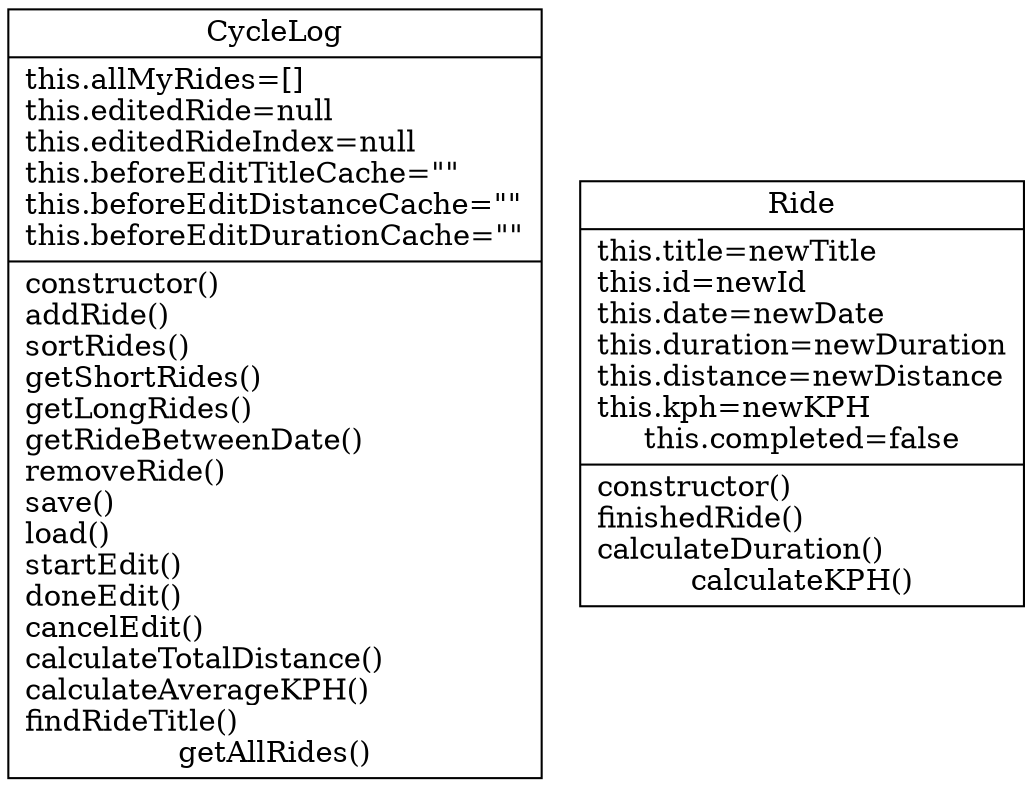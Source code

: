 // UML Diagram
digraph {
	CycleLog [label="{CycleLog|this.allMyRides=[]\lthis.editedRide=null\lthis.editedRideIndex=null\lthis.beforeEditTitleCache=\"\"\lthis.beforeEditDistanceCache=\"\"\lthis.beforeEditDurationCache=\"\"|constructor()\laddRide()\lsortRides()\lgetShortRides()\lgetLongRides()\lgetRideBetweenDate()\lremoveRide()\lsave()\lload()\lstartEdit()\ldoneEdit()\lcancelEdit()\lcalculateTotalDistance()\lcalculateAverageKPH()\lfindRideTitle()\lgetAllRides()}" shape=record]
	Ride [label="{Ride|this.title=newTitle\lthis.id=newId\lthis.date=newDate\lthis.duration=newDuration\lthis.distance=newDistance\lthis.kph=newKPH\lthis.completed=false|constructor()\lfinishedRide()\lcalculateDuration()\lcalculateKPH()}" shape=record]
}

